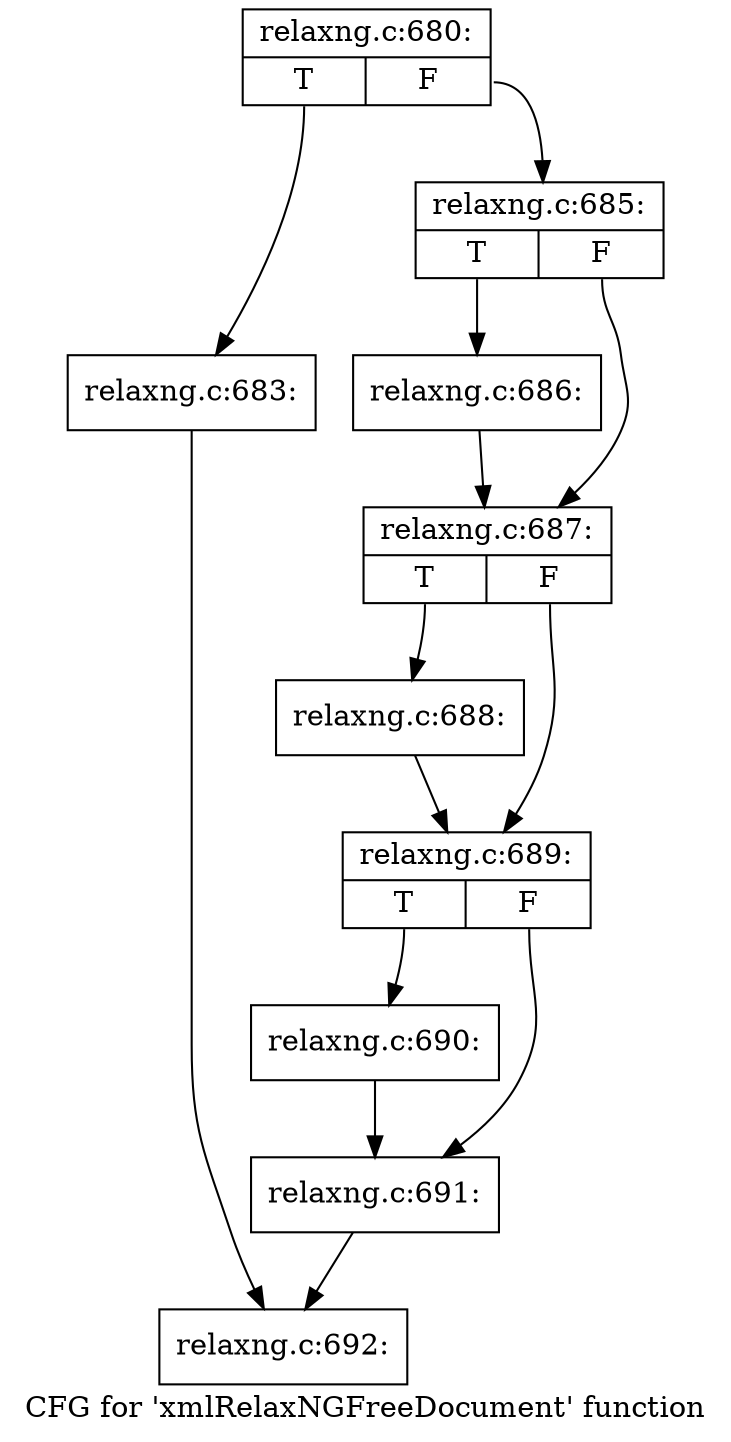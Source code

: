 digraph "CFG for 'xmlRelaxNGFreeDocument' function" {
	label="CFG for 'xmlRelaxNGFreeDocument' function";

	Node0x3b5ff90 [shape=record,label="{relaxng.c:680:|{<s0>T|<s1>F}}"];
	Node0x3b5ff90:s0 -> Node0x3b66910;
	Node0x3b5ff90:s1 -> Node0x3b5ffe0;
	Node0x3b66910 [shape=record,label="{relaxng.c:683:}"];
	Node0x3b66910 -> Node0x3b66990;
	Node0x3b5ffe0 [shape=record,label="{relaxng.c:685:|{<s0>T|<s1>F}}"];
	Node0x3b5ffe0:s0 -> Node0x3b60360;
	Node0x3b5ffe0:s1 -> Node0x3b603b0;
	Node0x3b60360 [shape=record,label="{relaxng.c:686:}"];
	Node0x3b60360 -> Node0x3b603b0;
	Node0x3b603b0 [shape=record,label="{relaxng.c:687:|{<s0>T|<s1>F}}"];
	Node0x3b603b0:s0 -> Node0x3b677a0;
	Node0x3b603b0:s1 -> Node0x3b677f0;
	Node0x3b677a0 [shape=record,label="{relaxng.c:688:}"];
	Node0x3b677a0 -> Node0x3b677f0;
	Node0x3b677f0 [shape=record,label="{relaxng.c:689:|{<s0>T|<s1>F}}"];
	Node0x3b677f0:s0 -> Node0x3b67f20;
	Node0x3b677f0:s1 -> Node0x3b67f70;
	Node0x3b67f20 [shape=record,label="{relaxng.c:690:}"];
	Node0x3b67f20 -> Node0x3b67f70;
	Node0x3b67f70 [shape=record,label="{relaxng.c:691:}"];
	Node0x3b67f70 -> Node0x3b66990;
	Node0x3b66990 [shape=record,label="{relaxng.c:692:}"];
}
